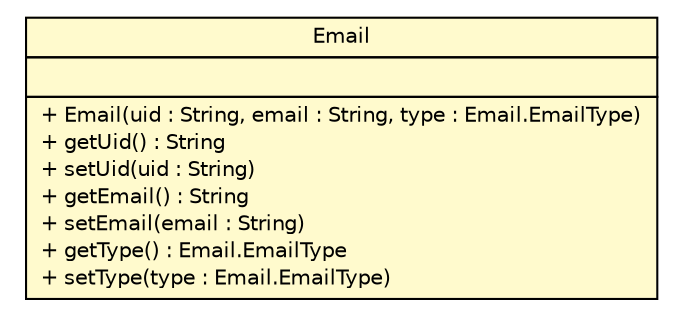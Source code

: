 #!/usr/local/bin/dot
#
# Class diagram 
# Generated by UMLGraph version 5.1 (http://www.umlgraph.org/)
#

digraph G {
	edge [fontname="Helvetica",fontsize=10,labelfontname="Helvetica",labelfontsize=10];
	node [fontname="Helvetica",fontsize=10,shape=plaintext];
	nodesep=0.25;
	ranksep=0.5;
	// com.clapi.data.Email
	c433 [label=<<table title="com.clapi.data.Email" border="0" cellborder="1" cellspacing="0" cellpadding="2" port="p" bgcolor="lemonChiffon" href="./Email.html">
		<tr><td><table border="0" cellspacing="0" cellpadding="1">
<tr><td align="center" balign="center"> Email </td></tr>
		</table></td></tr>
		<tr><td><table border="0" cellspacing="0" cellpadding="1">
<tr><td align="left" balign="left">  </td></tr>
		</table></td></tr>
		<tr><td><table border="0" cellspacing="0" cellpadding="1">
<tr><td align="left" balign="left"> + Email(uid : String, email : String, type : Email.EmailType) </td></tr>
<tr><td align="left" balign="left"> + getUid() : String </td></tr>
<tr><td align="left" balign="left"> + setUid(uid : String) </td></tr>
<tr><td align="left" balign="left"> + getEmail() : String </td></tr>
<tr><td align="left" balign="left"> + setEmail(email : String) </td></tr>
<tr><td align="left" balign="left"> + getType() : Email.EmailType </td></tr>
<tr><td align="left" balign="left"> + setType(type : Email.EmailType) </td></tr>
		</table></td></tr>
		</table>>, fontname="Helvetica", fontcolor="black", fontsize=10.0];
}

